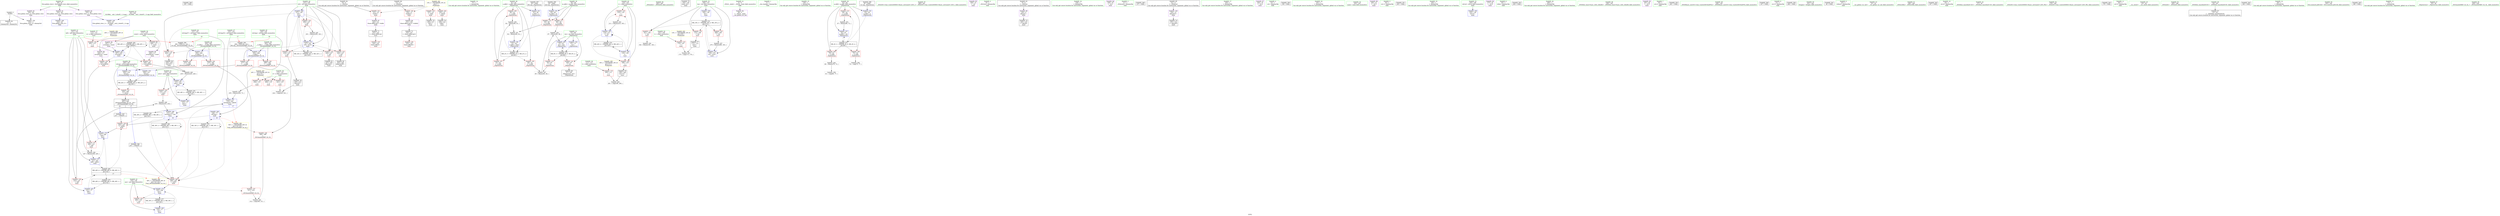 digraph "SVFG" {
	label="SVFG";

	Node0x5569fff42830 [shape=record,color=grey,label="{NodeID: 0\nNullPtr}"];
	Node0x5569fff42830 -> Node0x5569fff60bb0[style=solid];
	Node0x5569fff42830 -> Node0x5569fff66560[style=solid];
	Node0x5569fff8e280 [shape=record,color=black,label="{NodeID: 346\n195 = PHI()\n}"];
	Node0x5569fff6dfe0 [shape=record,color=grey,label="{NodeID: 263\n222 = cmp(220, 221, )\n}"];
	Node0x5569fff5eef0 [shape=record,color=purple,label="{NodeID: 97\n142\<--141\nvbase.offset.ptr\<--vtable\nmain\n}"];
	Node0x5569fff5eef0 -> Node0x5569fff61420[style=solid];
	Node0x5569fff5d010 [shape=record,color=green,label="{NodeID: 14\n77\<--1\n\<--dummyObj\nCan only get source location for instruction, argument, global var or function.}"];
	Node0x5569fff79780 [shape=record,color=black,label="{NodeID: 277\nMR_30V_2 = PHI(MR_30V_4, MR_30V_1, )\npts\{126 \}\n}"];
	Node0x5569fff79780 -> Node0x5569fff671c0[style=dashed];
	Node0x5569fff5fa50 [shape=record,color=red,label="{NodeID: 111\n86\<--65\n\<--m.addr\n_Z5powerxxx\n}"];
	Node0x5569fff5fa50 -> Node0x5569fff6d260[style=solid];
	Node0x5569fff5ddb0 [shape=record,color=green,label="{NodeID: 28\n61\<--62\na.addr\<--a.addr_field_insensitive\n_Z5powerxxx\n}"];
	Node0x5569fff5ddb0 -> Node0x5569fff5f570[style=solid];
	Node0x5569fff5ddb0 -> Node0x5569fff5f640[style=solid];
	Node0x5569fff5ddb0 -> Node0x5569fff5f710[style=solid];
	Node0x5569fff5ddb0 -> Node0x5569fff66660[style=solid];
	Node0x5569fff5ddb0 -> Node0x5569fff66a70[style=solid];
	Node0x5569fff7d750 [shape=record,color=yellow,style=double,label="{NodeID: 291\n10V_1 = ENCHI(MR_10V_0)\npts\{1 \}\nFun[main]}"];
	Node0x5569fff7d750 -> Node0x5569fff5f230[style=dashed];
	Node0x5569fff7d750 -> Node0x5569fff5f300[style=dashed];
	Node0x5569fff7d750 -> Node0x5569fff5f3d0[style=dashed];
	Node0x5569fff7d750 -> Node0x5569fff5f4a0[style=dashed];
	Node0x5569fff650b0 [shape=record,color=red,label="{NodeID: 125\n210\<--119\n\<--i\nmain\n}"];
	Node0x5569fff650b0 -> Node0x5569fff6cf60[style=solid];
	Node0x5569fff5e940 [shape=record,color=green,label="{NodeID: 42\n123\<--124\nposs\<--poss_field_insensitive\nmain\n}"];
	Node0x5569fff5e940 -> Node0x5569fff65320[style=solid];
	Node0x5569fff5e940 -> Node0x5569fff670f0[style=solid];
	Node0x5569fff5e940 -> Node0x5569fff67360[style=solid];
	Node0x5569fff65c10 [shape=record,color=red,label="{NodeID: 139\n245\<--244\n\<--arrayidx30\nmain\n}"];
	Node0x5569fff65c10 -> Node0x5569fff6c660[style=solid];
	Node0x5569fff60640 [shape=record,color=green,label="{NodeID: 56\n262\<--263\n_ZNSolsEx\<--_ZNSolsEx_field_insensitive\n}"];
	Node0x5569fff66800 [shape=record,color=blue,label="{NodeID: 153\n65\<--60\nm.addr\<--m\n_Z5powerxxx\n}"];
	Node0x5569fff66800 -> Node0x5569fff5fa50[style=dashed];
	Node0x5569fff66800 -> Node0x5569fff5fb20[style=dashed];
	Node0x5569fff61350 [shape=record,color=black,label="{NodeID: 70\n104\<--136\nmain_ret\<--\nmain\n}"];
	Node0x5569fff6cc60 [shape=record,color=grey,label="{NodeID: 250\n182 = Binary(181, 183, )\n}"];
	Node0x5569fff67360 [shape=record,color=blue,label="{NodeID: 167\n123\<--230\nposs\<--mul\nmain\n}"];
	Node0x5569fff67360 -> Node0x5569fff65320[style=dashed];
	Node0x5569fff67360 -> Node0x5569fff67360[style=dashed];
	Node0x5569fff67360 -> Node0x5569fff79280[style=dashed];
	Node0x5569fff61eb0 [shape=record,color=purple,label="{NodeID: 84\n39\<--4\n\<--_ZStL8__ioinit\n__cxx_global_var_init\n}"];
	Node0x5569fff52ef0 [shape=record,color=green,label="{NodeID: 1\n7\<--1\n__dso_handle\<--dummyObj\nGlob }"];
	Node0x5569fff8e350 [shape=record,color=black,label="{NodeID: 347\n237 = PHI(297, )\n}"];
	Node0x5569fff8e350 -> Node0x5569fff65b40[style=solid];
	Node0x5569fff75680 [shape=record,color=black,label="{NodeID: 264\nMR_42V_3 = PHI(MR_42V_4, MR_42V_2, )\npts\{301 \}\n}"];
	Node0x5569fff75680 -> Node0x5569fff65db0[style=dashed];
	Node0x5569fff5efc0 [shape=record,color=purple,label="{NodeID: 98\n151\<--150\nvbase.offset.ptr3\<--vtable2\nmain\n}"];
	Node0x5569fff5efc0 -> Node0x5569fff615c0[style=solid];
	Node0x5569fff5d0e0 [shape=record,color=green,label="{NodeID: 15\n136\<--1\n\<--dummyObj\nCan only get source location for instruction, argument, global var or function.}"];
	Node0x5569fff79c80 [shape=record,color=black,label="{NodeID: 278\nMR_32V_2 = PHI(MR_32V_4, MR_32V_1, )\npts\{128 \}\n}"];
	Node0x5569fff79c80 -> Node0x5569fff67290[style=dashed];
	Node0x5569fff5fb20 [shape=record,color=red,label="{NodeID: 112\n93\<--65\n\<--m.addr\n_Z5powerxxx\n}"];
	Node0x5569fff5fb20 -> Node0x5569fff6cde0[style=solid];
	Node0x5569fff5de80 [shape=record,color=green,label="{NodeID: 29\n63\<--64\np.addr\<--p.addr_field_insensitive\n_Z5powerxxx\n}"];
	Node0x5569fff5de80 -> Node0x5569fff5f7e0[style=solid];
	Node0x5569fff5de80 -> Node0x5569fff5f8b0[style=solid];
	Node0x5569fff5de80 -> Node0x5569fff5f980[style=solid];
	Node0x5569fff5de80 -> Node0x5569fff66730[style=solid];
	Node0x5569fff5de80 -> Node0x5569fff66b40[style=solid];
	Node0x5569fff65180 [shape=record,color=red,label="{NodeID: 126\n233\<--121\n\<--left\nmain\n}"];
	Node0x5569fff65180 -> Node0x5569fff6c960[style=solid];
	Node0x5569fff5ea10 [shape=record,color=green,label="{NodeID: 43\n125\<--126\nans\<--ans_field_insensitive\nmain\n}"];
	Node0x5569fff5ea10 -> Node0x5569fff653f0[style=solid];
	Node0x5569fff5ea10 -> Node0x5569fff671c0[style=solid];
	Node0x5569fff5ea10 -> Node0x5569fff67910[style=solid];
	Node0x5569fff65ce0 [shape=record,color=red,label="{NodeID: 140\n258\<--257\n\<--call37\nmain\n}"];
	Node0x5569fff65ce0 -> Node0x5569fff67910[style=solid];
	Node0x5569fff60740 [shape=record,color=green,label="{NodeID: 57\n266\<--267\n_ZStlsISt11char_traitsIcEERSt13basic_ostreamIcT_ES5_c\<--_ZStlsISt11char_traitsIcEERSt13basic_ostreamIcT_ES5_c_field_insensitive\n}"];
	Node0x5569fff668d0 [shape=record,color=blue,label="{NodeID: 154\n67\<--73\nres\<--\n_Z5powerxxx\n}"];
	Node0x5569fff668d0 -> Node0x5569fff77e80[style=dashed];
	Node0x5569fff61420 [shape=record,color=black,label="{NodeID: 71\n143\<--142\n\<--vbase.offset.ptr\nmain\n}"];
	Node0x5569fff61420 -> Node0x5569fff658d0[style=solid];
	Node0x5569fff6cde0 [shape=record,color=grey,label="{NodeID: 251\n94 = Binary(92, 93, )\n}"];
	Node0x5569fff6cde0 -> Node0x5569fff66a70[style=solid];
	Node0x5569fff67430 [shape=record,color=blue,label="{NodeID: 168\n129\<--77\nref.tmp\<--\nmain\n|{|<s4>16}}"];
	Node0x5569fff67430 -> Node0x5569fff65b40[style=dashed];
	Node0x5569fff67430 -> Node0x5569fff65ce0[style=dashed];
	Node0x5569fff67430 -> Node0x5569fff67430[style=dashed];
	Node0x5569fff67430 -> Node0x5569fff7a180[style=dashed];
	Node0x5569fff67430:s4 -> Node0x5569fff7d670[style=dashed,color=red];
	Node0x5569fff61f80 [shape=record,color=purple,label="{NodeID: 85\n158\<--14\n\<--.str\nmain\n}"];
	Node0x5569fff42b30 [shape=record,color=green,label="{NodeID: 2\n8\<--1\n_ZSt3cin\<--dummyObj\nGlob }"];
	Node0x5569fff8e5c0 [shape=record,color=black,label="{NodeID: 348\n257 = PHI(297, )\n}"];
	Node0x5569fff8e5c0 -> Node0x5569fff65ce0[style=solid];
	Node0x5569fff75b80 [shape=record,color=black,label="{NodeID: 265\nMR_26V_4 = PHI(MR_26V_6, MR_26V_3, )\npts\{122 \}\n|{|<s5>17}}"];
	Node0x5569fff75b80 -> Node0x5569fff65180[style=dashed];
	Node0x5569fff75b80 -> Node0x5569fff65b40[style=dashed];
	Node0x5569fff75b80 -> Node0x5569fff65ce0[style=dashed];
	Node0x5569fff75b80 -> Node0x5569fff675d0[style=dashed];
	Node0x5569fff75b80 -> Node0x5569fff78d80[style=dashed];
	Node0x5569fff75b80:s5 -> Node0x5569fff7d560[style=dashed,color=red];
	Node0x5569fff5f090 [shape=record,color=purple,label="{NodeID: 99\n145\<--9\nadd.ptr\<--\nmain\n}"];
	Node0x5569fff5f090 -> Node0x5569fff614f0[style=solid];
	Node0x5569fff5d1b0 [shape=record,color=green,label="{NodeID: 16\n138\<--1\n\<--dummyObj\nCan only get source location for instruction, argument, global var or function.}"];
	Node0x5569fff7a180 [shape=record,color=black,label="{NodeID: 279\nMR_34V_2 = PHI(MR_34V_3, MR_34V_1, )\npts\{130 \}\n}"];
	Node0x5569fff7a180 -> Node0x5569fff65ce0[style=dashed];
	Node0x5569fff7a180 -> Node0x5569fff67430[style=dashed];
	Node0x5569fff7a180 -> Node0x5569fff7a180[style=dashed];
	Node0x5569fff5fbf0 [shape=record,color=red,label="{NodeID: 113\n83\<--67\n\<--res\n_Z5powerxxx\n}"];
	Node0x5569fff5fbf0 -> Node0x5569fff6c7e0[style=solid];
	Node0x5569fff5df50 [shape=record,color=green,label="{NodeID: 30\n65\<--66\nm.addr\<--m.addr_field_insensitive\n_Z5powerxxx\n}"];
	Node0x5569fff5df50 -> Node0x5569fff5fa50[style=solid];
	Node0x5569fff5df50 -> Node0x5569fff5fb20[style=solid];
	Node0x5569fff5df50 -> Node0x5569fff66800[style=solid];
	Node0x5569fff7d940 [shape=record,color=yellow,style=double,label="{NodeID: 293\n14V_1 = ENCHI(MR_14V_0)\npts\{108 \}\nFun[main]}"];
	Node0x5569fff7d940 -> Node0x5569fff5fd90[style=dashed];
	Node0x5569fff65250 [shape=record,color=red,label="{NodeID: 127\n246\<--121\n\<--left\nmain\n}"];
	Node0x5569fff65250 -> Node0x5569fff6c660[style=solid];
	Node0x5569fff5eae0 [shape=record,color=green,label="{NodeID: 44\n127\<--128\ni20\<--i20_field_insensitive\nmain\n}"];
	Node0x5569fff5eae0 -> Node0x5569fff654c0[style=solid];
	Node0x5569fff5eae0 -> Node0x5569fff65590[style=solid];
	Node0x5569fff5eae0 -> Node0x5569fff65660[style=solid];
	Node0x5569fff5eae0 -> Node0x5569fff65730[style=solid];
	Node0x5569fff5eae0 -> Node0x5569fff65800[style=solid];
	Node0x5569fff5eae0 -> Node0x5569fff67290[style=solid];
	Node0x5569fff5eae0 -> Node0x5569fff67770[style=solid];
	Node0x5569fff65db0 [shape=record,color=red,label="{NodeID: 141\n320\<--300\n\<--retval\n_ZSt3maxIxERKT_S2_S2_\n}"];
	Node0x5569fff65db0 -> Node0x5569fff61de0[style=solid];
	Node0x5569fff60840 [shape=record,color=green,label="{NodeID: 58\n300\<--301\nretval\<--retval_field_insensitive\n_ZSt3maxIxERKT_S2_S2_\n}"];
	Node0x5569fff60840 -> Node0x5569fff65db0[style=solid];
	Node0x5569fff60840 -> Node0x5569fff67c50[style=solid];
	Node0x5569fff60840 -> Node0x5569fff67d20[style=solid];
	Node0x5569fff669a0 [shape=record,color=blue,label="{NodeID: 155\n67\<--87\nres\<--rem\n_Z5powerxxx\n}"];
	Node0x5569fff669a0 -> Node0x5569fff77e80[style=dashed];
	Node0x5569fff614f0 [shape=record,color=black,label="{NodeID: 72\n146\<--145\n\<--add.ptr\nmain\n}"];
	Node0x5569fff6cf60 [shape=record,color=grey,label="{NodeID: 252\n211 = Binary(210, 183, )\n}"];
	Node0x5569fff6cf60 -> Node0x5569fff66f50[style=solid];
	Node0x5569fff67500 [shape=record,color=blue,label="{NodeID: 169\n131\<--235\nref.tmp27\<--sub\nmain\n|{|<s4>16}}"];
	Node0x5569fff67500 -> Node0x5569fff65b40[style=dashed];
	Node0x5569fff67500 -> Node0x5569fff65ce0[style=dashed];
	Node0x5569fff67500 -> Node0x5569fff67500[style=dashed];
	Node0x5569fff67500 -> Node0x5569fff7a680[style=dashed];
	Node0x5569fff67500:s4 -> Node0x5569fff7d560[style=dashed,color=red];
	Node0x5569fff62050 [shape=record,color=purple,label="{NodeID: 86\n159\<--16\n\<--.str.1\nmain\n}"];
	Node0x5569fff42980 [shape=record,color=green,label="{NodeID: 3\n11\<--1\n_ZSt4cout\<--dummyObj\nGlob }"];
	Node0x5569fff8e6c0 [shape=record,color=black,label="{NodeID: 349\n137 = PHI()\n}"];
	Node0x5569fff5f160 [shape=record,color=purple,label="{NodeID: 100\n154\<--12\nadd.ptr5\<--\nmain\n}"];
	Node0x5569fff5f160 -> Node0x5569fff61690[style=solid];
	Node0x5569fff5d2b0 [shape=record,color=green,label="{NodeID: 17\n183\<--1\n\<--dummyObj\nCan only get source location for instruction, argument, global var or function.}"];
	Node0x5569fff7a680 [shape=record,color=black,label="{NodeID: 280\nMR_36V_2 = PHI(MR_36V_3, MR_36V_1, )\npts\{132 \}\n}"];
	Node0x5569fff7a680 -> Node0x5569fff65ce0[style=dashed];
	Node0x5569fff7a680 -> Node0x5569fff67500[style=dashed];
	Node0x5569fff7a680 -> Node0x5569fff7a680[style=dashed];
	Node0x5569fff5fcc0 [shape=record,color=red,label="{NodeID: 114\n100\<--67\n\<--res\n_Z5powerxxx\n}"];
	Node0x5569fff5fcc0 -> Node0x5569fff611b0[style=solid];
	Node0x5569fff5e020 [shape=record,color=green,label="{NodeID: 31\n67\<--68\nres\<--res_field_insensitive\n_Z5powerxxx\n}"];
	Node0x5569fff5e020 -> Node0x5569fff5fbf0[style=solid];
	Node0x5569fff5e020 -> Node0x5569fff5fcc0[style=solid];
	Node0x5569fff5e020 -> Node0x5569fff668d0[style=solid];
	Node0x5569fff5e020 -> Node0x5569fff669a0[style=solid];
	Node0x5569fff65320 [shape=record,color=red,label="{NodeID: 128\n234\<--123\n\<--poss\nmain\n}"];
	Node0x5569fff65320 -> Node0x5569fff6c960[style=solid];
	Node0x5569fff5ebb0 [shape=record,color=green,label="{NodeID: 45\n129\<--130\nref.tmp\<--ref.tmp_field_insensitive\nmain\n|{|<s1>16}}"];
	Node0x5569fff5ebb0 -> Node0x5569fff67430[style=solid];
	Node0x5569fff5ebb0:s1 -> Node0x5569fff8ec00[style=solid,color=red];
	Node0x5569fff65e80 [shape=record,color=red,label="{NodeID: 142\n308\<--302\n\<--__a.addr\n_ZSt3maxIxERKT_S2_S2_\n}"];
	Node0x5569fff65e80 -> Node0x5569fff661c0[style=solid];
	Node0x5569fff60910 [shape=record,color=green,label="{NodeID: 59\n302\<--303\n__a.addr\<--__a.addr_field_insensitive\n_ZSt3maxIxERKT_S2_S2_\n}"];
	Node0x5569fff60910 -> Node0x5569fff65e80[style=solid];
	Node0x5569fff60910 -> Node0x5569fff65f50[style=solid];
	Node0x5569fff60910 -> Node0x5569fff67ab0[style=solid];
	Node0x5569fff66a70 [shape=record,color=blue,label="{NodeID: 156\n61\<--94\na.addr\<--rem2\n_Z5powerxxx\n}"];
	Node0x5569fff66a70 -> Node0x5569fff77480[style=dashed];
	Node0x5569fff615c0 [shape=record,color=black,label="{NodeID: 73\n152\<--151\n\<--vbase.offset.ptr3\nmain\n}"];
	Node0x5569fff615c0 -> Node0x5569fff659a0[style=solid];
	Node0x5569fff6d0e0 [shape=record,color=grey,label="{NodeID: 253\n97 = Binary(96, 73, )\n}"];
	Node0x5569fff6d0e0 -> Node0x5569fff66b40[style=solid];
	Node0x5569fff675d0 [shape=record,color=blue,label="{NodeID: 170\n121\<--240\nleft\<--\nmain\n}"];
	Node0x5569fff675d0 -> Node0x5569fff65250[style=dashed];
	Node0x5569fff675d0 -> Node0x5569fff676a0[style=dashed];
	Node0x5569fff62120 [shape=record,color=purple,label="{NodeID: 87\n164\<--19\n\<--.str.2\nmain\n}"];
	Node0x5569fff5c200 [shape=record,color=green,label="{NodeID: 4\n14\<--1\n.str\<--dummyObj\nGlob }"];
	Node0x5569fff8e790 [shape=record,color=black,label="{NodeID: 350\n156 = PHI()\n}"];
	Node0x5569fff5f230 [shape=record,color=red,label="{NodeID: 101\n141\<--10\nvtable\<--\nmain\n}"];
	Node0x5569fff5f230 -> Node0x5569fff5eef0[style=solid];
	Node0x5569fff5d3b0 [shape=record,color=green,label="{NodeID: 18\n191\<--1\n\<--dummyObj\nCan only get source location for instruction, argument, global var or function.}"];
	Node0x5569fff7ab80 [shape=record,color=black,label="{NodeID: 281\nMR_38V_2 = PHI(MR_38V_3, MR_38V_1, )\npts\{134 \}\n}"];
	Node0x5569fff7ab80 -> Node0x5569fff65b40[style=dashed];
	Node0x5569fff7ab80 -> Node0x5569fff67840[style=dashed];
	Node0x5569fff5fd90 [shape=record,color=red,label="{NodeID: 115\n174\<--107\n\<--t\nmain\n}"];
	Node0x5569fff5fd90 -> Node0x5569fff6dce0[style=solid];
	Node0x5569fff5e0f0 [shape=record,color=green,label="{NodeID: 32\n102\<--103\nmain\<--main_field_insensitive\n}"];
	Node0x5569fff7db00 [shape=record,color=yellow,style=double,label="{NodeID: 295\n18V_1 = ENCHI(MR_18V_0)\npts\{112 \}\nFun[main]}"];
	Node0x5569fff7db00 -> Node0x5569fff64bd0[style=dashed];
	Node0x5569fff653f0 [shape=record,color=red,label="{NodeID: 129\n260\<--125\n\<--ans\nmain\n}"];
	Node0x5569fff5ec80 [shape=record,color=green,label="{NodeID: 46\n131\<--132\nref.tmp27\<--ref.tmp27_field_insensitive\nmain\n|{|<s1>16}}"];
	Node0x5569fff5ec80 -> Node0x5569fff67500[style=solid];
	Node0x5569fff5ec80:s1 -> Node0x5569fff8eed0[style=solid,color=red];
	Node0x5569fff65f50 [shape=record,color=red,label="{NodeID: 143\n317\<--302\n\<--__a.addr\n_ZSt3maxIxERKT_S2_S2_\n}"];
	Node0x5569fff65f50 -> Node0x5569fff67d20[style=solid];
	Node0x5569fff609e0 [shape=record,color=green,label="{NodeID: 60\n304\<--305\n__b.addr\<--__b.addr_field_insensitive\n_ZSt3maxIxERKT_S2_S2_\n}"];
	Node0x5569fff609e0 -> Node0x5569fff66020[style=solid];
	Node0x5569fff609e0 -> Node0x5569fff660f0[style=solid];
	Node0x5569fff609e0 -> Node0x5569fff67b80[style=solid];
	Node0x5569fff66b40 [shape=record,color=blue,label="{NodeID: 157\n63\<--97\np.addr\<--shr\n_Z5powerxxx\n}"];
	Node0x5569fff66b40 -> Node0x5569fff77980[style=dashed];
	Node0x5569fff61690 [shape=record,color=black,label="{NodeID: 74\n155\<--154\n\<--add.ptr5\nmain\n}"];
	Node0x5569fff6d260 [shape=record,color=grey,label="{NodeID: 254\n87 = Binary(85, 86, )\n}"];
	Node0x5569fff6d260 -> Node0x5569fff669a0[style=solid];
	Node0x5569fff676a0 [shape=record,color=blue,label="{NodeID: 171\n121\<--247\nleft\<--add31\nmain\n}"];
	Node0x5569fff676a0 -> Node0x5569fff75b80[style=dashed];
	Node0x5569fff621f0 [shape=record,color=purple,label="{NodeID: 88\n165\<--21\n\<--.str.3\nmain\n}"];
	Node0x5569fff5c290 [shape=record,color=green,label="{NodeID: 5\n16\<--1\n.str.1\<--dummyObj\nGlob }"];
	Node0x5569fff8e860 [shape=record,color=black,label="{NodeID: 351\n203 = PHI()\n}"];
	Node0x5569fff5f300 [shape=record,color=red,label="{NodeID: 102\n150\<--13\nvtable2\<--\nmain\n}"];
	Node0x5569fff5f300 -> Node0x5569fff5efc0[style=solid];
	Node0x5569fff5d4b0 [shape=record,color=green,label="{NodeID: 19\n192\<--1\n\<--dummyObj\nCan only get source location for instruction, argument, global var or function.}"];
	Node0x5569fff7b080 [shape=record,color=black,label="{NodeID: 282\nMR_40V_2 = PHI(MR_40V_3, MR_40V_1, )\npts\{1180000 \}\n}"];
	Node0x5569fff7b080 -> Node0x5569fff65a70[style=dashed];
	Node0x5569fff7b080 -> Node0x5569fff65c10[style=dashed];
	Node0x5569fff7b080 -> Node0x5569fff66e80[style=dashed];
	Node0x5569fff7b080 -> Node0x5569fff7b080[style=dashed];
	Node0x5569fff64960 [shape=record,color=red,label="{NodeID: 116\n172\<--109\n\<--tes\nmain\n}"];
	Node0x5569fff64960 -> Node0x5569fff61900[style=solid];
	Node0x5569fff5e1f0 [shape=record,color=green,label="{NodeID: 33\n105\<--106\nretval\<--retval_field_insensitive\nmain\n}"];
	Node0x5569fff5e1f0 -> Node0x5569fff66c10[style=solid];
	Node0x5569fff7dbe0 [shape=record,color=yellow,style=double,label="{NodeID: 296\n20V_1 = ENCHI(MR_20V_0)\npts\{114 \}\nFun[main]}"];
	Node0x5569fff7dbe0 -> Node0x5569fff64ca0[style=dashed];
	Node0x5569fff654c0 [shape=record,color=red,label="{NodeID: 130\n219\<--127\n\<--i20\nmain\n}"];
	Node0x5569fff654c0 -> Node0x5569fff61aa0[style=solid];
	Node0x5569fff5ed50 [shape=record,color=green,label="{NodeID: 47\n133\<--134\nref.tmp35\<--ref.tmp35_field_insensitive\nmain\n|{|<s1>17}}"];
	Node0x5569fff5ed50 -> Node0x5569fff67840[style=solid];
	Node0x5569fff5ed50:s1 -> Node0x5569fff8ec00[style=solid,color=red];
	Node0x5569fff66020 [shape=record,color=red,label="{NodeID: 144\n310\<--304\n\<--__b.addr\n_ZSt3maxIxERKT_S2_S2_\n}"];
	Node0x5569fff66020 -> Node0x5569fff66290[style=solid];
	Node0x5569fff60ab0 [shape=record,color=green,label="{NodeID: 61\n30\<--328\n_GLOBAL__sub_I_ishu05_1_0.cpp\<--_GLOBAL__sub_I_ishu05_1_0.cpp_field_insensitive\n}"];
	Node0x5569fff60ab0 -> Node0x5569fff66460[style=solid];
	Node0x5569fff66c10 [shape=record,color=blue,label="{NodeID: 158\n105\<--136\nretval\<--\nmain\n}"];
	Node0x5569fff61760 [shape=record,color=black,label="{NodeID: 75\n160\<--157\ncall7\<--\nmain\n}"];
	Node0x5569fff6d3e0 [shape=record,color=grey,label="{NodeID: 255\n255 = Binary(254, 73, )\n}"];
	Node0x5569fff6d3e0 -> Node0x5569fff67840[style=solid];
	Node0x5569fff67770 [shape=record,color=blue,label="{NodeID: 172\n127\<--251\ni20\<--inc33\nmain\n}"];
	Node0x5569fff67770 -> Node0x5569fff654c0[style=dashed];
	Node0x5569fff67770 -> Node0x5569fff65590[style=dashed];
	Node0x5569fff67770 -> Node0x5569fff65660[style=dashed];
	Node0x5569fff67770 -> Node0x5569fff65730[style=dashed];
	Node0x5569fff67770 -> Node0x5569fff65800[style=dashed];
	Node0x5569fff67770 -> Node0x5569fff67770[style=dashed];
	Node0x5569fff67770 -> Node0x5569fff79c80[style=dashed];
	Node0x5569fff622c0 [shape=record,color=purple,label="{NodeID: 89\n177\<--24\n\<--.str.4\nmain\n}"];
	Node0x5569fff5c320 [shape=record,color=green,label="{NodeID: 6\n18\<--1\nstdin\<--dummyObj\nGlob }"];
	Node0x5569fff8e930 [shape=record,color=black,label="{NodeID: 352\n204 = PHI()\n}"];
	Node0x5569fff5f3d0 [shape=record,color=red,label="{NodeID: 103\n157\<--18\n\<--stdin\nmain\n}"];
	Node0x5569fff5f3d0 -> Node0x5569fff61760[style=solid];
	Node0x5569fff5d5b0 [shape=record,color=green,label="{NodeID: 20\n265\<--1\n\<--dummyObj\nCan only get source location for instruction, argument, global var or function.}"];
	Node0x5569fff64a30 [shape=record,color=red,label="{NodeID: 117\n181\<--109\n\<--tes\nmain\n}"];
	Node0x5569fff64a30 -> Node0x5569fff6cc60[style=solid];
	Node0x5569fff5e2c0 [shape=record,color=green,label="{NodeID: 34\n107\<--108\nt\<--t_field_insensitive\nmain\n}"];
	Node0x5569fff5e2c0 -> Node0x5569fff5fd90[style=solid];
	Node0x5569fff7dcc0 [shape=record,color=yellow,style=double,label="{NodeID: 297\n22V_1 = ENCHI(MR_22V_0)\npts\{116 \}\nFun[main]}"];
	Node0x5569fff7dcc0 -> Node0x5569fff64d70[style=dashed];
	Node0x5569fff7dcc0 -> Node0x5569fff64e40[style=dashed];
	Node0x5569fff7dcc0 -> Node0x5569fff64f10[style=dashed];
	Node0x5569fff65590 [shape=record,color=red,label="{NodeID: 131\n224\<--127\n\<--i20\nmain\n}"];
	Node0x5569fff65590 -> Node0x5569fff61b70[style=solid];
	Node0x5569fff5fe40 [shape=record,color=green,label="{NodeID: 48\n139\<--140\n_ZNSt8ios_base15sync_with_stdioEb\<--_ZNSt8ios_base15sync_with_stdioEb_field_insensitive\n}"];
	Node0x5569fff660f0 [shape=record,color=red,label="{NodeID: 145\n314\<--304\n\<--__b.addr\n_ZSt3maxIxERKT_S2_S2_\n}"];
	Node0x5569fff660f0 -> Node0x5569fff67c50[style=solid];
	Node0x5569fff60bb0 [shape=record,color=black,label="{NodeID: 62\n2\<--3\ndummyVal\<--dummyVal\n}"];
	Node0x5569fff66ce0 [shape=record,color=blue,label="{NodeID: 159\n109\<--136\ntes\<--\nmain\n}"];
	Node0x5569fff66ce0 -> Node0x5569fff78380[style=dashed];
	Node0x5569fff61830 [shape=record,color=black,label="{NodeID: 76\n166\<--163\ncall8\<--\nmain\n}"];
	Node0x5569fff6d560 [shape=record,color=grey,label="{NodeID: 256\n92 = Binary(90, 91, )\n}"];
	Node0x5569fff6d560 -> Node0x5569fff6cde0[style=solid];
	Node0x5569fff67840 [shape=record,color=blue,label="{NodeID: 173\n133\<--255\nref.tmp35\<--add36\nmain\n|{|<s2>17}}"];
	Node0x5569fff67840 -> Node0x5569fff65ce0[style=dashed];
	Node0x5569fff67840 -> Node0x5569fff7ab80[style=dashed];
	Node0x5569fff67840:s2 -> Node0x5569fff7d670[style=dashed,color=red];
	Node0x5569fff62390 [shape=record,color=purple,label="{NodeID: 90\n187\<--26\n\<--.str.5\nmain\n}"];
	Node0x5569fff5c3b0 [shape=record,color=green,label="{NodeID: 7\n19\<--1\n.str.2\<--dummyObj\nGlob }"];
	Node0x5569fff8ea00 [shape=record,color=black,label="{NodeID: 353\n261 = PHI()\n}"];
	Node0x5569fff77480 [shape=record,color=black,label="{NodeID: 270\nMR_2V_3 = PHI(MR_2V_4, MR_2V_2, )\npts\{62 \}\n}"];
	Node0x5569fff77480 -> Node0x5569fff5f570[style=dashed];
	Node0x5569fff77480 -> Node0x5569fff5f640[style=dashed];
	Node0x5569fff77480 -> Node0x5569fff5f710[style=dashed];
	Node0x5569fff77480 -> Node0x5569fff66a70[style=dashed];
	Node0x5569fff5f4a0 [shape=record,color=red,label="{NodeID: 104\n163\<--23\n\<--stdout\nmain\n}"];
	Node0x5569fff5f4a0 -> Node0x5569fff61830[style=solid];
	Node0x5569fff5d6b0 [shape=record,color=green,label="{NodeID: 21\n4\<--6\n_ZStL8__ioinit\<--_ZStL8__ioinit_field_insensitive\nGlob }"];
	Node0x5569fff5d6b0 -> Node0x5569fff61eb0[style=solid];
	Node0x5569fff64b00 [shape=record,color=red,label="{NodeID: 118\n269\<--109\n\<--tes\nmain\n}"];
	Node0x5569fff64b00 -> Node0x5569fff6d6e0[style=solid];
	Node0x5569fff5e390 [shape=record,color=green,label="{NodeID: 35\n109\<--110\ntes\<--tes_field_insensitive\nmain\n}"];
	Node0x5569fff5e390 -> Node0x5569fff64960[style=solid];
	Node0x5569fff5e390 -> Node0x5569fff64a30[style=solid];
	Node0x5569fff5e390 -> Node0x5569fff64b00[style=solid];
	Node0x5569fff5e390 -> Node0x5569fff66ce0[style=solid];
	Node0x5569fff5e390 -> Node0x5569fff679e0[style=solid];
	Node0x5569fff65660 [shape=record,color=red,label="{NodeID: 132\n226\<--127\n\<--i20\nmain\n}"];
	Node0x5569fff65660 -> Node0x5569fff61c40[style=solid];
	Node0x5569fff5ff40 [shape=record,color=green,label="{NodeID: 49\n148\<--149\n_ZNSt9basic_iosIcSt11char_traitsIcEE3tieEPSo\<--_ZNSt9basic_iosIcSt11char_traitsIcEE3tieEPSo_field_insensitive\n}"];
	Node0x5569fff661c0 [shape=record,color=red,label="{NodeID: 146\n309\<--308\n\<--\n_ZSt3maxIxERKT_S2_S2_\n}"];
	Node0x5569fff661c0 -> Node0x5569fff6de60[style=solid];
	Node0x5569fff60cb0 [shape=record,color=black,label="{NodeID: 63\n9\<--8\n\<--_ZSt3cin\nCan only get source location for instruction, argument, global var or function.}"];
	Node0x5569fff60cb0 -> Node0x5569fff5f090[style=solid];
	Node0x5569fff66db0 [shape=record,color=blue,label="{NodeID: 160\n119\<--136\ni\<--\nmain\n}"];
	Node0x5569fff66db0 -> Node0x5569fff64fe0[style=dashed];
	Node0x5569fff66db0 -> Node0x5569fff650b0[style=dashed];
	Node0x5569fff66db0 -> Node0x5569fff66f50[style=dashed];
	Node0x5569fff66db0 -> Node0x5569fff78880[style=dashed];
	Node0x5569fff61900 [shape=record,color=black,label="{NodeID: 77\n173\<--172\nconv\<--\nmain\n}"];
	Node0x5569fff61900 -> Node0x5569fff6dce0[style=solid];
	Node0x5569fff8dc50 [shape=record,color=black,label="{NodeID: 340\n147 = PHI()\n}"];
	Node0x5569fff6d6e0 [shape=record,color=grey,label="{NodeID: 257\n270 = Binary(269, 183, )\n}"];
	Node0x5569fff6d6e0 -> Node0x5569fff679e0[style=solid];
	Node0x5569fff67910 [shape=record,color=blue,label="{NodeID: 174\n125\<--258\nans\<--\nmain\n}"];
	Node0x5569fff67910 -> Node0x5569fff653f0[style=dashed];
	Node0x5569fff67910 -> Node0x5569fff79780[style=dashed];
	Node0x5569fff62460 [shape=record,color=purple,label="{NodeID: 91\n332\<--28\nllvm.global_ctors_0\<--llvm.global_ctors\nGlob }"];
	Node0x5569fff62460 -> Node0x5569fff66360[style=solid];
	Node0x5569fff5cbf0 [shape=record,color=green,label="{NodeID: 8\n21\<--1\n.str.3\<--dummyObj\nGlob }"];
	Node0x5569fff8eb30 [shape=record,color=black,label="{NodeID: 354\n264 = PHI()\n}"];
	Node0x5569fff77980 [shape=record,color=black,label="{NodeID: 271\nMR_4V_3 = PHI(MR_4V_4, MR_4V_2, )\npts\{64 \}\n}"];
	Node0x5569fff77980 -> Node0x5569fff5f7e0[style=dashed];
	Node0x5569fff77980 -> Node0x5569fff5f8b0[style=dashed];
	Node0x5569fff77980 -> Node0x5569fff5f980[style=dashed];
	Node0x5569fff77980 -> Node0x5569fff66b40[style=dashed];
	Node0x5569fff5f570 [shape=record,color=red,label="{NodeID: 105\n84\<--61\n\<--a.addr\n_Z5powerxxx\n}"];
	Node0x5569fff5f570 -> Node0x5569fff6c7e0[style=solid];
	Node0x5569fff5d7b0 [shape=record,color=green,label="{NodeID: 22\n28\<--32\nllvm.global_ctors\<--llvm.global_ctors_field_insensitive\nGlob }"];
	Node0x5569fff5d7b0 -> Node0x5569fff62460[style=solid];
	Node0x5569fff5d7b0 -> Node0x5569fff62560[style=solid];
	Node0x5569fff5d7b0 -> Node0x5569fff62660[style=solid];
	Node0x5569fff64bd0 [shape=record,color=red,label="{NodeID: 119\n200\<--111\n\<--l\nmain\n}"];
	Node0x5569fff64bd0 -> Node0x5569fff6db60[style=solid];
	Node0x5569fff5e460 [shape=record,color=green,label="{NodeID: 36\n111\<--112\nl\<--l_field_insensitive\nmain\n}"];
	Node0x5569fff5e460 -> Node0x5569fff64bd0[style=solid];
	Node0x5569fff65730 [shape=record,color=red,label="{NodeID: 133\n242\<--127\n\<--i20\nmain\n}"];
	Node0x5569fff65730 -> Node0x5569fff61d10[style=solid];
	Node0x5569fff60040 [shape=record,color=green,label="{NodeID: 50\n161\<--162\nfreopen\<--freopen_field_insensitive\n}"];
	Node0x5569fff66290 [shape=record,color=red,label="{NodeID: 147\n311\<--310\n\<--\n_ZSt3maxIxERKT_S2_S2_\n}"];
	Node0x5569fff66290 -> Node0x5569fff6de60[style=solid];
	Node0x5569fff60db0 [shape=record,color=black,label="{NodeID: 64\n10\<--8\n\<--_ZSt3cin\nCan only get source location for instruction, argument, global var or function.}"];
	Node0x5569fff60db0 -> Node0x5569fff5f230[style=solid];
	Node0x5569fff6c360 [shape=record,color=grey,label="{NodeID: 244\n80 = Binary(79, 73, )\n}"];
	Node0x5569fff6c360 -> Node0x5569fff6d9e0[style=solid];
	Node0x5569fff66e80 [shape=record,color=blue,label="{NodeID: 161\n207\<--205\narrayidx\<--\nmain\n}"];
	Node0x5569fff66e80 -> Node0x5569fff65a70[style=dashed];
	Node0x5569fff66e80 -> Node0x5569fff65c10[style=dashed];
	Node0x5569fff66e80 -> Node0x5569fff66e80[style=dashed];
	Node0x5569fff66e80 -> Node0x5569fff7b080[style=dashed];
	Node0x5569fff619d0 [shape=record,color=black,label="{NodeID: 78\n199\<--198\nconv15\<--\nmain\n}"];
	Node0x5569fff619d0 -> Node0x5569fff6db60[style=solid];
	Node0x5569fff8dd50 [shape=record,color=black,label="{NodeID: 341\n40 = PHI()\n}"];
	Node0x5569fff6d860 [shape=record,color=grey,label="{NodeID: 258\n76 = cmp(75, 77, )\n}"];
	Node0x5569fff679e0 [shape=record,color=blue,label="{NodeID: 175\n109\<--270\ntes\<--inc41\nmain\n}"];
	Node0x5569fff679e0 -> Node0x5569fff78380[style=dashed];
	Node0x5569fff62560 [shape=record,color=purple,label="{NodeID: 92\n333\<--28\nllvm.global_ctors_1\<--llvm.global_ctors\nGlob }"];
	Node0x5569fff62560 -> Node0x5569fff66460[style=solid];
	Node0x5569fff5cc80 [shape=record,color=green,label="{NodeID: 9\n23\<--1\nstdout\<--dummyObj\nGlob }"];
	Node0x5569fff8ec00 [shape=record,color=black,label="{NodeID: 355\n298 = PHI(129, 133, )\n0th arg _ZSt3maxIxERKT_S2_S2_ }"];
	Node0x5569fff8ec00 -> Node0x5569fff67ab0[style=solid];
	Node0x5569fff77e80 [shape=record,color=black,label="{NodeID: 272\nMR_8V_3 = PHI(MR_8V_5, MR_8V_2, )\npts\{68 \}\n}"];
	Node0x5569fff77e80 -> Node0x5569fff5fbf0[style=dashed];
	Node0x5569fff77e80 -> Node0x5569fff5fcc0[style=dashed];
	Node0x5569fff77e80 -> Node0x5569fff669a0[style=dashed];
	Node0x5569fff77e80 -> Node0x5569fff77e80[style=dashed];
	Node0x5569fff5f640 [shape=record,color=red,label="{NodeID: 106\n90\<--61\n\<--a.addr\n_Z5powerxxx\n}"];
	Node0x5569fff5f640 -> Node0x5569fff6d560[style=solid];
	Node0x5569fff5d8b0 [shape=record,color=green,label="{NodeID: 23\n33\<--34\n__cxx_global_var_init\<--__cxx_global_var_init_field_insensitive\n}"];
	Node0x5569fff64ca0 [shape=record,color=red,label="{NodeID: 120\n205\<--113\n\<--n\nmain\n}"];
	Node0x5569fff64ca0 -> Node0x5569fff66e80[style=solid];
	Node0x5569fff5e530 [shape=record,color=green,label="{NodeID: 37\n113\<--114\nn\<--n_field_insensitive\nmain\n}"];
	Node0x5569fff5e530 -> Node0x5569fff64ca0[style=solid];
	Node0x5569fff65800 [shape=record,color=red,label="{NodeID: 134\n250\<--127\n\<--i20\nmain\n}"];
	Node0x5569fff65800 -> Node0x5569fff6c4e0[style=solid];
	Node0x5569fff60140 [shape=record,color=green,label="{NodeID: 51\n168\<--169\n_ZNSirsERx\<--_ZNSirsERx_field_insensitive\n}"];
	Node0x5569fff66360 [shape=record,color=blue,label="{NodeID: 148\n332\<--29\nllvm.global_ctors_0\<--\nGlob }"];
	Node0x5569fff60eb0 [shape=record,color=black,label="{NodeID: 65\n12\<--11\n\<--_ZSt4cout\nCan only get source location for instruction, argument, global var or function.}"];
	Node0x5569fff60eb0 -> Node0x5569fff5f160[style=solid];
	Node0x5569fff6c4e0 [shape=record,color=grey,label="{NodeID: 245\n251 = Binary(250, 183, )\n}"];
	Node0x5569fff6c4e0 -> Node0x5569fff67770[style=solid];
	Node0x5569fff66f50 [shape=record,color=blue,label="{NodeID: 162\n119\<--211\ni\<--inc\nmain\n}"];
	Node0x5569fff66f50 -> Node0x5569fff64fe0[style=dashed];
	Node0x5569fff66f50 -> Node0x5569fff650b0[style=dashed];
	Node0x5569fff66f50 -> Node0x5569fff66f50[style=dashed];
	Node0x5569fff66f50 -> Node0x5569fff78880[style=dashed];
	Node0x5569fff61aa0 [shape=record,color=black,label="{NodeID: 79\n220\<--219\nconv22\<--\nmain\n}"];
	Node0x5569fff61aa0 -> Node0x5569fff6dfe0[style=solid];
	Node0x5569fff8de50 [shape=record,color=black,label="{NodeID: 342\n167 = PHI()\n}"];
	Node0x5569fff6d9e0 [shape=record,color=grey,label="{NodeID: 259\n81 = cmp(80, 77, )\n}"];
	Node0x5569fff67ab0 [shape=record,color=blue,label="{NodeID: 176\n302\<--298\n__a.addr\<--__a\n_ZSt3maxIxERKT_S2_S2_\n}"];
	Node0x5569fff67ab0 -> Node0x5569fff65e80[style=dashed];
	Node0x5569fff67ab0 -> Node0x5569fff65f50[style=dashed];
	Node0x5569fff62660 [shape=record,color=purple,label="{NodeID: 93\n334\<--28\nllvm.global_ctors_2\<--llvm.global_ctors\nGlob }"];
	Node0x5569fff62660 -> Node0x5569fff66560[style=solid];
	Node0x5569fff5cd10 [shape=record,color=green,label="{NodeID: 10\n24\<--1\n.str.4\<--dummyObj\nGlob }"];
	Node0x5569fff8eed0 [shape=record,color=black,label="{NodeID: 356\n299 = PHI(131, 121, )\n1st arg _ZSt3maxIxERKT_S2_S2_ }"];
	Node0x5569fff8eed0 -> Node0x5569fff67b80[style=solid];
	Node0x5569fff78380 [shape=record,color=black,label="{NodeID: 273\nMR_16V_3 = PHI(MR_16V_4, MR_16V_2, )\npts\{110 \}\n}"];
	Node0x5569fff78380 -> Node0x5569fff64960[style=dashed];
	Node0x5569fff78380 -> Node0x5569fff64a30[style=dashed];
	Node0x5569fff78380 -> Node0x5569fff64b00[style=dashed];
	Node0x5569fff78380 -> Node0x5569fff679e0[style=dashed];
	Node0x5569fff5f710 [shape=record,color=red,label="{NodeID: 107\n91\<--61\n\<--a.addr\n_Z5powerxxx\n}"];
	Node0x5569fff5f710 -> Node0x5569fff6d560[style=solid];
	Node0x5569fff5d9b0 [shape=record,color=green,label="{NodeID: 24\n37\<--38\n_ZNSt8ios_base4InitC1Ev\<--_ZNSt8ios_base4InitC1Ev_field_insensitive\n}"];
	Node0x5569fff64d70 [shape=record,color=red,label="{NodeID: 121\n206\<--115\n\<--e\nmain\n}"];
	Node0x5569fff5e600 [shape=record,color=green,label="{NodeID: 38\n115\<--116\ne\<--e_field_insensitive\nmain\n}"];
	Node0x5569fff5e600 -> Node0x5569fff64d70[style=solid];
	Node0x5569fff5e600 -> Node0x5569fff64e40[style=solid];
	Node0x5569fff5e600 -> Node0x5569fff64f10[style=solid];
	Node0x5569fff658d0 [shape=record,color=red,label="{NodeID: 135\n144\<--143\nvbase.offset\<--\nmain\n}"];
	Node0x5569fff60240 [shape=record,color=green,label="{NodeID: 52\n179\<--180\n_ZStlsISt11char_traitsIcEERSt13basic_ostreamIcT_ES5_PKc\<--_ZStlsISt11char_traitsIcEERSt13basic_ostreamIcT_ES5_PKc_field_insensitive\n}"];
	Node0x5569fff66460 [shape=record,color=blue,label="{NodeID: 149\n333\<--30\nllvm.global_ctors_1\<--_GLOBAL__sub_I_ishu05_1_0.cpp\nGlob }"];
	Node0x5569fff60fb0 [shape=record,color=black,label="{NodeID: 66\n13\<--11\n\<--_ZSt4cout\nCan only get source location for instruction, argument, global var or function.}"];
	Node0x5569fff60fb0 -> Node0x5569fff5f300[style=solid];
	Node0x5569fff6c660 [shape=record,color=grey,label="{NodeID: 246\n247 = Binary(246, 245, )\n}"];
	Node0x5569fff6c660 -> Node0x5569fff676a0[style=solid];
	Node0x5569fff67020 [shape=record,color=blue,label="{NodeID: 163\n121\<--77\nleft\<--\nmain\n}"];
	Node0x5569fff67020 -> Node0x5569fff75b80[style=dashed];
	Node0x5569fff61b70 [shape=record,color=black,label="{NodeID: 80\n225\<--224\nconv25\<--\nmain\n}"];
	Node0x5569fff61b70 -> Node0x5569fff6cae0[style=solid];
	Node0x5569fff8df50 [shape=record,color=black,label="{NodeID: 343\n178 = PHI()\n}"];
	Node0x5569fff6db60 [shape=record,color=grey,label="{NodeID: 260\n201 = cmp(199, 200, )\n}"];
	Node0x5569fff67b80 [shape=record,color=blue,label="{NodeID: 177\n304\<--299\n__b.addr\<--__b\n_ZSt3maxIxERKT_S2_S2_\n}"];
	Node0x5569fff67b80 -> Node0x5569fff66020[style=dashed];
	Node0x5569fff67b80 -> Node0x5569fff660f0[style=dashed];
	Node0x5569fff62760 [shape=record,color=purple,label="{NodeID: 94\n207\<--117\narrayidx\<--count\nmain\n}"];
	Node0x5569fff62760 -> Node0x5569fff66e80[style=solid];
	Node0x5569fff5cda0 [shape=record,color=green,label="{NodeID: 11\n26\<--1\n.str.5\<--dummyObj\nGlob }"];
	Node0x5569fff8f050 [shape=record,color=black,label="{NodeID: 357\n58 = PHI()\n0th arg _Z5powerxxx }"];
	Node0x5569fff8f050 -> Node0x5569fff66660[style=solid];
	Node0x5569fff78880 [shape=record,color=black,label="{NodeID: 274\nMR_24V_2 = PHI(MR_24V_4, MR_24V_1, )\npts\{120 \}\n}"];
	Node0x5569fff78880 -> Node0x5569fff66db0[style=dashed];
	Node0x5569fff5f7e0 [shape=record,color=red,label="{NodeID: 108\n75\<--63\n\<--p.addr\n_Z5powerxxx\n}"];
	Node0x5569fff5f7e0 -> Node0x5569fff6d860[style=solid];
	Node0x5569fff5dab0 [shape=record,color=green,label="{NodeID: 25\n43\<--44\n__cxa_atexit\<--__cxa_atexit_field_insensitive\n}"];
	Node0x5569fff64e40 [shape=record,color=red,label="{NodeID: 122\n221\<--115\n\<--e\nmain\n}"];
	Node0x5569fff64e40 -> Node0x5569fff6dfe0[style=solid];
	Node0x5569fff5e6d0 [shape=record,color=green,label="{NodeID: 39\n117\<--118\ncount\<--count_field_insensitive\nmain\n}"];
	Node0x5569fff5e6d0 -> Node0x5569fff61280[style=solid];
	Node0x5569fff5e6d0 -> Node0x5569fff62760[style=solid];
	Node0x5569fff5e6d0 -> Node0x5569fff62830[style=solid];
	Node0x5569fff5e6d0 -> Node0x5569fff5ee20[style=solid];
	Node0x5569fff659a0 [shape=record,color=red,label="{NodeID: 136\n153\<--152\nvbase.offset4\<--\nmain\n}"];
	Node0x5569fff60340 [shape=record,color=green,label="{NodeID: 53\n185\<--186\n_ZNSolsEi\<--_ZNSolsEi_field_insensitive\n}"];
	Node0x5569fff66560 [shape=record,color=blue, style = dotted,label="{NodeID: 150\n334\<--3\nllvm.global_ctors_2\<--dummyVal\nGlob }"];
	Node0x5569fff610b0 [shape=record,color=black,label="{NodeID: 67\n41\<--42\n\<--_ZNSt8ios_base4InitD1Ev\nCan only get source location for instruction, argument, global var or function.}"];
	Node0x5569fff6c7e0 [shape=record,color=grey,label="{NodeID: 247\n85 = Binary(83, 84, )\n}"];
	Node0x5569fff6c7e0 -> Node0x5569fff6d260[style=solid];
	Node0x5569fff670f0 [shape=record,color=blue,label="{NodeID: 164\n123\<--77\nposs\<--\nmain\n}"];
	Node0x5569fff670f0 -> Node0x5569fff67360[style=dashed];
	Node0x5569fff670f0 -> Node0x5569fff79280[style=dashed];
	Node0x5569fff61c40 [shape=record,color=black,label="{NodeID: 81\n227\<--226\nidxprom\<--\nmain\n}"];
	Node0x5569fff8e0b0 [shape=record,color=black,label="{NodeID: 344\n184 = PHI()\n}"];
	Node0x5569fff6dce0 [shape=record,color=grey,label="{NodeID: 261\n175 = cmp(173, 174, )\n}"];
	Node0x5569fff67c50 [shape=record,color=blue,label="{NodeID: 178\n300\<--314\nretval\<--\n_ZSt3maxIxERKT_S2_S2_\n}"];
	Node0x5569fff67c50 -> Node0x5569fff75680[style=dashed];
	Node0x5569fff62830 [shape=record,color=purple,label="{NodeID: 95\n228\<--117\narrayidx26\<--count\nmain\n}"];
	Node0x5569fff62830 -> Node0x5569fff65a70[style=solid];
	Node0x5569fff5ce70 [shape=record,color=green,label="{NodeID: 12\n29\<--1\n\<--dummyObj\nCan only get source location for instruction, argument, global var or function.}"];
	Node0x5569fff8f120 [shape=record,color=black,label="{NodeID: 358\n59 = PHI()\n1st arg _Z5powerxxx }"];
	Node0x5569fff8f120 -> Node0x5569fff66730[style=solid];
	Node0x5569fff78d80 [shape=record,color=black,label="{NodeID: 275\nMR_26V_2 = PHI(MR_26V_4, MR_26V_1, )\npts\{122 \}\n}"];
	Node0x5569fff78d80 -> Node0x5569fff67020[style=dashed];
	Node0x5569fff5f8b0 [shape=record,color=red,label="{NodeID: 109\n79\<--63\n\<--p.addr\n_Z5powerxxx\n}"];
	Node0x5569fff5f8b0 -> Node0x5569fff6c360[style=solid];
	Node0x5569fff5dbb0 [shape=record,color=green,label="{NodeID: 26\n42\<--48\n_ZNSt8ios_base4InitD1Ev\<--_ZNSt8ios_base4InitD1Ev_field_insensitive\n}"];
	Node0x5569fff5dbb0 -> Node0x5569fff610b0[style=solid];
	Node0x5569fff7d560 [shape=record,color=yellow,style=double,label="{NodeID: 289\n48V_1 = ENCHI(MR_48V_0)\npts\{122 132 \}\nFun[_ZSt3maxIxERKT_S2_S2_]}"];
	Node0x5569fff7d560 -> Node0x5569fff66290[style=dashed];
	Node0x5569fff64f10 [shape=record,color=red,label="{NodeID: 123\n254\<--115\n\<--e\nmain\n}"];
	Node0x5569fff64f10 -> Node0x5569fff6d3e0[style=solid];
	Node0x5569fff5e7a0 [shape=record,color=green,label="{NodeID: 40\n119\<--120\ni\<--i_field_insensitive\nmain\n}"];
	Node0x5569fff5e7a0 -> Node0x5569fff64fe0[style=solid];
	Node0x5569fff5e7a0 -> Node0x5569fff650b0[style=solid];
	Node0x5569fff5e7a0 -> Node0x5569fff66db0[style=solid];
	Node0x5569fff5e7a0 -> Node0x5569fff66f50[style=solid];
	Node0x5569fff65a70 [shape=record,color=red,label="{NodeID: 137\n229\<--228\n\<--arrayidx26\nmain\n}"];
	Node0x5569fff65a70 -> Node0x5569fff6cae0[style=solid];
	Node0x5569fff60440 [shape=record,color=green,label="{NodeID: 54\n193\<--194\nllvm.memset.p0i8.i64\<--llvm.memset.p0i8.i64_field_insensitive\n}"];
	Node0x5569fff66660 [shape=record,color=blue,label="{NodeID: 151\n61\<--58\na.addr\<--a\n_Z5powerxxx\n}"];
	Node0x5569fff66660 -> Node0x5569fff77480[style=dashed];
	Node0x5569fff611b0 [shape=record,color=black,label="{NodeID: 68\n57\<--100\n_Z5powerxxx_ret\<--\n_Z5powerxxx\n}"];
	Node0x5569fff6c960 [shape=record,color=grey,label="{NodeID: 248\n235 = Binary(233, 234, )\n}"];
	Node0x5569fff6c960 -> Node0x5569fff67500[style=solid];
	Node0x5569fff671c0 [shape=record,color=blue,label="{NodeID: 165\n125\<--77\nans\<--\nmain\n}"];
	Node0x5569fff671c0 -> Node0x5569fff67910[style=dashed];
	Node0x5569fff61d10 [shape=record,color=black,label="{NodeID: 82\n243\<--242\nidxprom29\<--\nmain\n}"];
	Node0x5569fff8e1b0 [shape=record,color=black,label="{NodeID: 345\n188 = PHI()\n}"];
	Node0x5569fff6de60 [shape=record,color=grey,label="{NodeID: 262\n312 = cmp(309, 311, )\n}"];
	Node0x5569fff67d20 [shape=record,color=blue,label="{NodeID: 179\n300\<--317\nretval\<--\n_ZSt3maxIxERKT_S2_S2_\n}"];
	Node0x5569fff67d20 -> Node0x5569fff75680[style=dashed];
	Node0x5569fff5ee20 [shape=record,color=purple,label="{NodeID: 96\n244\<--117\narrayidx30\<--count\nmain\n}"];
	Node0x5569fff5ee20 -> Node0x5569fff65c10[style=solid];
	Node0x5569fff5cf40 [shape=record,color=green,label="{NodeID: 13\n73\<--1\n\<--dummyObj\nCan only get source location for instruction, argument, global var or function.}"];
	Node0x5569fff8f1f0 [shape=record,color=black,label="{NodeID: 359\n60 = PHI()\n2nd arg _Z5powerxxx }"];
	Node0x5569fff8f1f0 -> Node0x5569fff66800[style=solid];
	Node0x5569fff79280 [shape=record,color=black,label="{NodeID: 276\nMR_28V_2 = PHI(MR_28V_4, MR_28V_1, )\npts\{124 \}\n}"];
	Node0x5569fff79280 -> Node0x5569fff670f0[style=dashed];
	Node0x5569fff5f980 [shape=record,color=red,label="{NodeID: 110\n96\<--63\n\<--p.addr\n_Z5powerxxx\n}"];
	Node0x5569fff5f980 -> Node0x5569fff6d0e0[style=solid];
	Node0x5569fff5dcb0 [shape=record,color=green,label="{NodeID: 27\n55\<--56\n_Z5powerxxx\<--_Z5powerxxx_field_insensitive\n}"];
	Node0x5569fff7d670 [shape=record,color=yellow,style=double,label="{NodeID: 290\n50V_1 = ENCHI(MR_50V_0)\npts\{130 134 \}\nFun[_ZSt3maxIxERKT_S2_S2_]}"];
	Node0x5569fff7d670 -> Node0x5569fff661c0[style=dashed];
	Node0x5569fff64fe0 [shape=record,color=red,label="{NodeID: 124\n198\<--119\n\<--i\nmain\n}"];
	Node0x5569fff64fe0 -> Node0x5569fff619d0[style=solid];
	Node0x5569fff5e870 [shape=record,color=green,label="{NodeID: 41\n121\<--122\nleft\<--left_field_insensitive\nmain\n|{|<s5>17}}"];
	Node0x5569fff5e870 -> Node0x5569fff65180[style=solid];
	Node0x5569fff5e870 -> Node0x5569fff65250[style=solid];
	Node0x5569fff5e870 -> Node0x5569fff67020[style=solid];
	Node0x5569fff5e870 -> Node0x5569fff675d0[style=solid];
	Node0x5569fff5e870 -> Node0x5569fff676a0[style=solid];
	Node0x5569fff5e870:s5 -> Node0x5569fff8eed0[style=solid,color=red];
	Node0x5569fff65b40 [shape=record,color=red,label="{NodeID: 138\n240\<--237\n\<--call28\nmain\n}"];
	Node0x5569fff65b40 -> Node0x5569fff675d0[style=solid];
	Node0x5569fff60540 [shape=record,color=green,label="{NodeID: 55\n238\<--239\n_ZSt3maxIxERKT_S2_S2_\<--_ZSt3maxIxERKT_S2_S2__field_insensitive\n}"];
	Node0x5569fff66730 [shape=record,color=blue,label="{NodeID: 152\n63\<--59\np.addr\<--p\n_Z5powerxxx\n}"];
	Node0x5569fff66730 -> Node0x5569fff77980[style=dashed];
	Node0x5569fff61280 [shape=record,color=black,label="{NodeID: 69\n189\<--117\n\<--count\nmain\n}"];
	Node0x5569fff6cae0 [shape=record,color=grey,label="{NodeID: 249\n230 = Binary(225, 229, )\n}"];
	Node0x5569fff6cae0 -> Node0x5569fff67360[style=solid];
	Node0x5569fff67290 [shape=record,color=blue,label="{NodeID: 166\n127\<--136\ni20\<--\nmain\n}"];
	Node0x5569fff67290 -> Node0x5569fff654c0[style=dashed];
	Node0x5569fff67290 -> Node0x5569fff65590[style=dashed];
	Node0x5569fff67290 -> Node0x5569fff65660[style=dashed];
	Node0x5569fff67290 -> Node0x5569fff65730[style=dashed];
	Node0x5569fff67290 -> Node0x5569fff65800[style=dashed];
	Node0x5569fff67290 -> Node0x5569fff67770[style=dashed];
	Node0x5569fff67290 -> Node0x5569fff79c80[style=dashed];
	Node0x5569fff61de0 [shape=record,color=black,label="{NodeID: 83\n297\<--320\n_ZSt3maxIxERKT_S2_S2__ret\<--\n_ZSt3maxIxERKT_S2_S2_\n|{<s0>16|<s1>17}}"];
	Node0x5569fff61de0:s0 -> Node0x5569fff8e350[style=solid,color=blue];
	Node0x5569fff61de0:s1 -> Node0x5569fff8e5c0[style=solid,color=blue];
}
